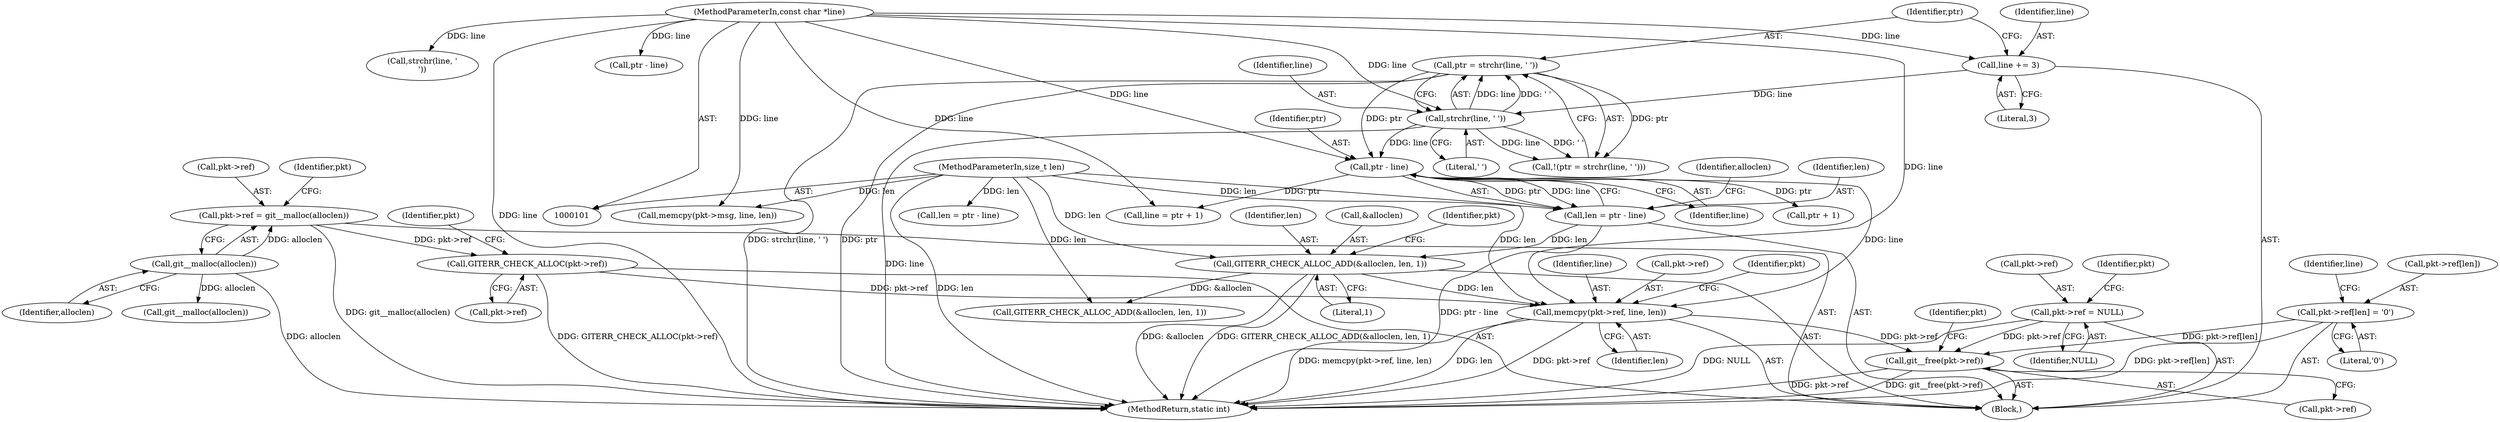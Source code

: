 digraph "1_libgit2_1f9a8510e1d2f20ed7334eeeddb92c4dd8e7c649@API" {
"1000229" [label="(Call,git__free(pkt->ref))"];
"1000158" [label="(Call,memcpy(pkt->ref, line, len))"];
"1000154" [label="(Call,GITERR_CHECK_ALLOC(pkt->ref))"];
"1000148" [label="(Call,pkt->ref = git__malloc(alloclen))"];
"1000152" [label="(Call,git__malloc(alloclen))"];
"1000140" [label="(Call,ptr - line)"];
"1000132" [label="(Call,ptr = strchr(line, ' '))"];
"1000134" [label="(Call,strchr(line, ' '))"];
"1000127" [label="(Call,line += 3)"];
"1000103" [label="(MethodParameterIn,const char *line)"];
"1000143" [label="(Call,GITERR_CHECK_ALLOC_ADD(&alloclen, len, 1))"];
"1000138" [label="(Call,len = ptr - line)"];
"1000104" [label="(MethodParameterIn,size_t len)"];
"1000117" [label="(Call,pkt->ref = NULL)"];
"1000164" [label="(Call,pkt->ref[len] = '\0')"];
"1000136" [label="(Literal,' ')"];
"1000150" [label="(Identifier,pkt)"];
"1000165" [label="(Call,pkt->ref[len])"];
"1000162" [label="(Identifier,line)"];
"1000180" [label="(Call,strchr(line, '\n'))"];
"1000104" [label="(MethodParameterIn,size_t len)"];
"1000105" [label="(Block,)"];
"1000145" [label="(Identifier,alloclen)"];
"1000153" [label="(Identifier,alloclen)"];
"1000171" [label="(Call,line = ptr + 1)"];
"1000135" [label="(Identifier,line)"];
"1000159" [label="(Call,pkt->ref)"];
"1000124" [label="(Identifier,pkt)"];
"1000143" [label="(Call,GITERR_CHECK_ALLOC_ADD(&alloclen, len, 1))"];
"1000229" [label="(Call,git__free(pkt->ref))"];
"1000163" [label="(Identifier,len)"];
"1000198" [label="(Call,git__malloc(alloclen))"];
"1000133" [label="(Identifier,ptr)"];
"1000167" [label="(Identifier,pkt)"];
"1000164" [label="(Call,pkt->ref[len] = '\0')"];
"1000154" [label="(Call,GITERR_CHECK_ALLOC(pkt->ref))"];
"1000103" [label="(MethodParameterIn,const char *line)"];
"1000170" [label="(Literal,'\0')"];
"1000158" [label="(Call,memcpy(pkt->ref, line, len))"];
"1000134" [label="(Call,strchr(line, ' '))"];
"1000138" [label="(Call,len = ptr - line)"];
"1000189" [label="(Call,GITERR_CHECK_ALLOC_ADD(&alloclen, len, 1))"];
"1000129" [label="(Literal,3)"];
"1000155" [label="(Call,pkt->ref)"];
"1000127" [label="(Call,line += 3)"];
"1000147" [label="(Literal,1)"];
"1000148" [label="(Call,pkt->ref = git__malloc(alloclen))"];
"1000121" [label="(Identifier,NULL)"];
"1000186" [label="(Call,ptr - line)"];
"1000131" [label="(Call,!(ptr = strchr(line, ' ')))"];
"1000117" [label="(Call,pkt->ref = NULL)"];
"1000146" [label="(Identifier,len)"];
"1000128" [label="(Identifier,line)"];
"1000139" [label="(Identifier,len)"];
"1000238" [label="(MethodReturn,static int)"];
"1000140" [label="(Call,ptr - line)"];
"1000160" [label="(Identifier,pkt)"];
"1000142" [label="(Identifier,line)"];
"1000149" [label="(Call,pkt->ref)"];
"1000173" [label="(Call,ptr + 1)"];
"1000172" [label="(Identifier,line)"];
"1000184" [label="(Call,len = ptr - line)"];
"1000156" [label="(Identifier,pkt)"];
"1000141" [label="(Identifier,ptr)"];
"1000144" [label="(Call,&alloclen)"];
"1000118" [label="(Call,pkt->ref)"];
"1000230" [label="(Call,pkt->ref)"];
"1000204" [label="(Call,memcpy(pkt->msg, line, len))"];
"1000152" [label="(Call,git__malloc(alloclen))"];
"1000132" [label="(Call,ptr = strchr(line, ' '))"];
"1000234" [label="(Identifier,pkt)"];
"1000229" -> "1000105"  [label="AST: "];
"1000229" -> "1000230"  [label="CFG: "];
"1000230" -> "1000229"  [label="AST: "];
"1000234" -> "1000229"  [label="CFG: "];
"1000229" -> "1000238"  [label="DDG: git__free(pkt->ref)"];
"1000229" -> "1000238"  [label="DDG: pkt->ref"];
"1000158" -> "1000229"  [label="DDG: pkt->ref"];
"1000117" -> "1000229"  [label="DDG: pkt->ref"];
"1000164" -> "1000229"  [label="DDG: pkt->ref[len]"];
"1000158" -> "1000105"  [label="AST: "];
"1000158" -> "1000163"  [label="CFG: "];
"1000159" -> "1000158"  [label="AST: "];
"1000162" -> "1000158"  [label="AST: "];
"1000163" -> "1000158"  [label="AST: "];
"1000167" -> "1000158"  [label="CFG: "];
"1000158" -> "1000238"  [label="DDG: len"];
"1000158" -> "1000238"  [label="DDG: pkt->ref"];
"1000158" -> "1000238"  [label="DDG: memcpy(pkt->ref, line, len)"];
"1000154" -> "1000158"  [label="DDG: pkt->ref"];
"1000140" -> "1000158"  [label="DDG: line"];
"1000103" -> "1000158"  [label="DDG: line"];
"1000143" -> "1000158"  [label="DDG: len"];
"1000104" -> "1000158"  [label="DDG: len"];
"1000154" -> "1000105"  [label="AST: "];
"1000154" -> "1000155"  [label="CFG: "];
"1000155" -> "1000154"  [label="AST: "];
"1000160" -> "1000154"  [label="CFG: "];
"1000154" -> "1000238"  [label="DDG: GITERR_CHECK_ALLOC(pkt->ref)"];
"1000148" -> "1000154"  [label="DDG: pkt->ref"];
"1000148" -> "1000105"  [label="AST: "];
"1000148" -> "1000152"  [label="CFG: "];
"1000149" -> "1000148"  [label="AST: "];
"1000152" -> "1000148"  [label="AST: "];
"1000156" -> "1000148"  [label="CFG: "];
"1000148" -> "1000238"  [label="DDG: git__malloc(alloclen)"];
"1000152" -> "1000148"  [label="DDG: alloclen"];
"1000152" -> "1000153"  [label="CFG: "];
"1000153" -> "1000152"  [label="AST: "];
"1000152" -> "1000238"  [label="DDG: alloclen"];
"1000152" -> "1000198"  [label="DDG: alloclen"];
"1000140" -> "1000138"  [label="AST: "];
"1000140" -> "1000142"  [label="CFG: "];
"1000141" -> "1000140"  [label="AST: "];
"1000142" -> "1000140"  [label="AST: "];
"1000138" -> "1000140"  [label="CFG: "];
"1000140" -> "1000138"  [label="DDG: ptr"];
"1000140" -> "1000138"  [label="DDG: line"];
"1000132" -> "1000140"  [label="DDG: ptr"];
"1000134" -> "1000140"  [label="DDG: line"];
"1000103" -> "1000140"  [label="DDG: line"];
"1000140" -> "1000171"  [label="DDG: ptr"];
"1000140" -> "1000173"  [label="DDG: ptr"];
"1000132" -> "1000131"  [label="AST: "];
"1000132" -> "1000134"  [label="CFG: "];
"1000133" -> "1000132"  [label="AST: "];
"1000134" -> "1000132"  [label="AST: "];
"1000131" -> "1000132"  [label="CFG: "];
"1000132" -> "1000238"  [label="DDG: strchr(line, ' ')"];
"1000132" -> "1000238"  [label="DDG: ptr"];
"1000132" -> "1000131"  [label="DDG: ptr"];
"1000134" -> "1000132"  [label="DDG: line"];
"1000134" -> "1000132"  [label="DDG: ' '"];
"1000134" -> "1000136"  [label="CFG: "];
"1000135" -> "1000134"  [label="AST: "];
"1000136" -> "1000134"  [label="AST: "];
"1000134" -> "1000238"  [label="DDG: line"];
"1000134" -> "1000131"  [label="DDG: line"];
"1000134" -> "1000131"  [label="DDG: ' '"];
"1000127" -> "1000134"  [label="DDG: line"];
"1000103" -> "1000134"  [label="DDG: line"];
"1000127" -> "1000105"  [label="AST: "];
"1000127" -> "1000129"  [label="CFG: "];
"1000128" -> "1000127"  [label="AST: "];
"1000129" -> "1000127"  [label="AST: "];
"1000133" -> "1000127"  [label="CFG: "];
"1000103" -> "1000127"  [label="DDG: line"];
"1000103" -> "1000101"  [label="AST: "];
"1000103" -> "1000238"  [label="DDG: line"];
"1000103" -> "1000171"  [label="DDG: line"];
"1000103" -> "1000180"  [label="DDG: line"];
"1000103" -> "1000186"  [label="DDG: line"];
"1000103" -> "1000204"  [label="DDG: line"];
"1000143" -> "1000105"  [label="AST: "];
"1000143" -> "1000147"  [label="CFG: "];
"1000144" -> "1000143"  [label="AST: "];
"1000146" -> "1000143"  [label="AST: "];
"1000147" -> "1000143"  [label="AST: "];
"1000150" -> "1000143"  [label="CFG: "];
"1000143" -> "1000238"  [label="DDG: &alloclen"];
"1000143" -> "1000238"  [label="DDG: GITERR_CHECK_ALLOC_ADD(&alloclen, len, 1)"];
"1000138" -> "1000143"  [label="DDG: len"];
"1000104" -> "1000143"  [label="DDG: len"];
"1000143" -> "1000189"  [label="DDG: &alloclen"];
"1000138" -> "1000105"  [label="AST: "];
"1000139" -> "1000138"  [label="AST: "];
"1000145" -> "1000138"  [label="CFG: "];
"1000138" -> "1000238"  [label="DDG: ptr - line"];
"1000104" -> "1000138"  [label="DDG: len"];
"1000104" -> "1000101"  [label="AST: "];
"1000104" -> "1000238"  [label="DDG: len"];
"1000104" -> "1000184"  [label="DDG: len"];
"1000104" -> "1000189"  [label="DDG: len"];
"1000104" -> "1000204"  [label="DDG: len"];
"1000117" -> "1000105"  [label="AST: "];
"1000117" -> "1000121"  [label="CFG: "];
"1000118" -> "1000117"  [label="AST: "];
"1000121" -> "1000117"  [label="AST: "];
"1000124" -> "1000117"  [label="CFG: "];
"1000117" -> "1000238"  [label="DDG: NULL"];
"1000164" -> "1000105"  [label="AST: "];
"1000164" -> "1000170"  [label="CFG: "];
"1000165" -> "1000164"  [label="AST: "];
"1000170" -> "1000164"  [label="AST: "];
"1000172" -> "1000164"  [label="CFG: "];
"1000164" -> "1000238"  [label="DDG: pkt->ref[len]"];
}
